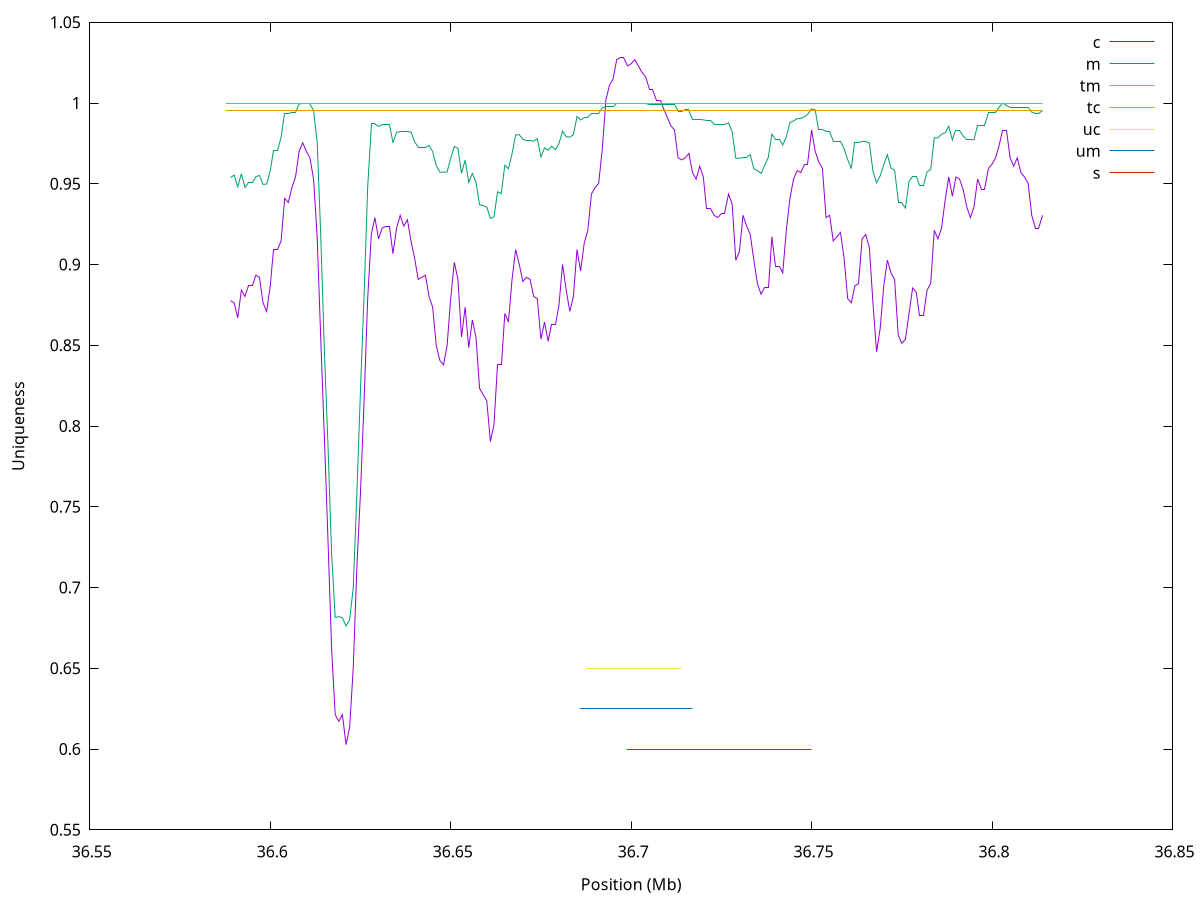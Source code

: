 set terminal postscript eps color size 12cm,7cm
set output "chr21.ps"
set xlabel "Position (Mb)"
set ylabel "Uniqueness"
plot[*:*][*:*] "-" t "c" w l, "-" t "m" w l, "-" t "tm" w l, "-" t "tc" w l, "-" t "uc" w l, "-" t "um" w l, "-" t "s" w l
36.589	0.8776
36.59	0.8763
36.591	0.8670
36.592	0.8842
36.593	0.8802
36.594	0.8868
36.595	0.8868
36.596	0.8934
36.597	0.8921
36.598	0.8763
36.599	0.8710
36.6	0.8868
36.601	0.9093
36.602	0.9093
36.603	0.9146
36.604	0.9410
36.605	0.9384
36.606	0.9476
36.607	0.9542
36.608	0.9701
36.609	0.9754
36.61	0.9701
36.611	0.9661
36.612	0.9529
36.613	0.9172
36.614	0.8538
36.615	0.7930
36.616	0.7296
36.617	0.6622
36.618	0.6212
36.619	0.6172
36.62	0.6212
36.621	0.6027
36.622	0.6133
36.623	0.6503
36.624	0.7124
36.625	0.7586
36.626	0.8155
36.627	0.8789
36.628	0.9186
36.629	0.9291
36.63	0.9159
36.631	0.9225
36.632	0.9238
36.633	0.9238
36.634	0.9067
36.635	0.9225
36.636	0.9305
36.637	0.9238
36.638	0.9278
36.639	0.9146
36.64	0.9040
36.641	0.8908
36.642	0.8921
36.643	0.8934
36.644	0.8802
36.645	0.8736
36.646	0.8498
36.647	0.8406
36.648	0.8379
36.649	0.8498
36.65	0.8789
36.651	0.9014
36.652	0.8908
36.653	0.8551
36.654	0.8736
36.655	0.8485
36.656	0.8657
36.657	0.8551
36.658	0.8234
36.659	0.8194
36.66	0.8155
36.661	0.7904
36.662	0.8009
36.663	0.8379
36.664	0.8379
36.665	0.8697
36.666	0.8644
36.667	0.8908
36.668	0.9093
36.669	0.9001
36.67	0.8895
36.671	0.8921
36.672	0.8908
36.673	0.8802
36.674	0.8789
36.675	0.8538
36.676	0.8644
36.677	0.8525
36.678	0.8630
36.679	0.8630
36.68	0.8749
36.681	0.9001
36.682	0.8842
36.683	0.8710
36.684	0.8802
36.685	0.9093
36.686	0.8961
36.687	0.9133
36.688	0.9212
36.689	0.9437
36.69	0.9476
36.691	0.9503
36.692	0.9714
36.693	1.0018
36.694	1.0111
36.695	1.0150
36.696	1.0269
36.697	1.0283
36.698	1.0283
36.699	1.0230
36.7	1.0243
36.701	1.0269
36.702	1.0230
36.703	1.0190
36.704	1.0164
36.705	1.0084
36.706	1.0084
36.707	1.0018
36.708	1.0018
36.709	0.9965
36.71	0.9912
36.711	0.9860
36.712	0.9833
36.713	0.9661
36.714	0.9648
36.715	0.9661
36.716	0.9688
36.717	0.9569
36.718	0.9529
36.719	0.9609
36.72	0.9542
36.721	0.9344
36.722	0.9344
36.723	0.9305
36.724	0.9291
36.725	0.9318
36.726	0.9318
36.727	0.9437
36.728	0.9371
36.729	0.9027
36.73	0.9080
36.731	0.9305
36.732	0.9238
36.733	0.9186
36.734	0.9027
36.735	0.8882
36.736	0.8816
36.737	0.8855
36.738	0.8855
36.739	0.9172
36.74	0.8987
36.741	0.8987
36.742	0.8948
36.743	0.9212
36.744	0.9410
36.745	0.9529
36.746	0.9582
36.747	0.9569
36.748	0.9622
36.749	0.9622
36.75	0.9833
36.751	0.9701
36.752	0.9635
36.753	0.9595
36.754	0.9291
36.755	0.9305
36.756	0.9146
36.757	0.9172
36.758	0.9199
36.759	0.9040
36.76	0.8789
36.761	0.8763
36.762	0.8868
36.763	0.8882
36.764	0.9159
36.765	0.9186
36.766	0.9106
36.767	0.8763
36.768	0.8459
36.769	0.8604
36.77	0.8868
36.771	0.9027
36.772	0.8948
36.773	0.8908
36.774	0.8564
36.775	0.8512
36.776	0.8538
36.777	0.8697
36.778	0.8855
36.779	0.8829
36.78	0.8683
36.781	0.8683
36.782	0.8842
36.783	0.8882
36.784	0.9212
36.785	0.9159
36.786	0.9225
36.787	0.9397
36.788	0.9542
36.789	0.9423
36.79	0.9542
36.791	0.9529
36.792	0.9463
36.793	0.9357
36.794	0.9291
36.795	0.9357
36.796	0.9529
36.797	0.9463
36.798	0.9463
36.799	0.9595
36.8	0.9622
36.801	0.9661
36.802	0.9741
36.803	0.9833
36.804	0.9833
36.805	0.9661
36.806	0.9609
36.807	0.9661
36.808	0.9569
36.809	0.9542
36.81	0.9503
36.811	0.9305
36.812	0.9225
36.813	0.9225
36.814	0.9305
e
36.589	0.953821
36.59	0.955389
36.591	0.948166
36.592	0.95618
36.593	0.947749
36.594	0.950539
36.595	0.950539
36.596	0.954373
36.597	0.955173
36.598	0.949619
36.599	0.949844
36.6	0.958069
36.601	0.970327
36.602	0.970327
36.603	0.978758
36.604	0.993471
36.605	0.993471
36.606	0.993871
36.607	0.993871
36.608	0.999425
36.609	0.9996
36.61	0.9996
36.611	0.9996
36.612	0.995508
36.613	0.975903
36.614	0.917936
36.615	0.846904
36.616	0.788085
36.617	0.720832
36.618	0.681532
36.619	0.681932
36.62	0.681282
36.621	0.676125
36.622	0.680217
36.623	0.699822
36.624	0.757789
36.625	0.82233
36.626	0.88085
36.627	0.948103
36.628	0.987402
36.629	0.987402
36.63	0.985477
36.631	0.98675
36.632	0.98675
36.633	0.98675
36.634	0.975376
36.635	0.981867
36.636	0.982167
36.637	0.982167
36.638	0.982167
36.639	0.981984
36.64	0.975992
36.641	0.972673
36.642	0.972673
36.643	0.972673
36.644	0.973787
36.645	0.969973
36.646	0.9612
36.647	0.957246
36.648	0.957146
36.649	0.957329
36.65	0.965896
36.651	0.973099
36.652	0.971974
36.653	0.95655
36.654	0.964654
36.655	0.95096
36.656	0.956403
36.657	0.951088
36.658	0.936998
36.659	0.936509
36.66	0.93557
36.661	0.928525
36.662	0.92965
36.663	0.945074
36.664	0.94396
36.665	0.961467
36.666	0.959296
36.667	0.968566
36.668	0.980301
36.669	0.980389
36.67	0.977537
36.671	0.976893
36.672	0.976893
36.673	0.976353
36.674	0.977983
36.675	0.966716
36.676	0.972217
36.677	0.970816
36.678	0.973271
36.679	0.971106
36.68	0.974898
36.681	0.982587
36.682	0.979129
36.683	0.978918
36.684	0.980358
36.685	0.991625
36.686	0.989564
36.687	0.990965
36.688	0.990965
36.689	0.99353
36.69	0.99353
36.691	0.99353
36.692	0.996988
36.693	0.997738
36.694	0.997938
36.695	0.997938
36.696	1
36.697	1
36.698	1
36.699	1
36.7	1
36.701	1
36.702	1
36.703	1
36.704	1
36.705	0.999183
36.706	0.999183
36.707	0.999183
36.708	0.999183
36.709	0.999183
36.71	0.999183
36.711	0.999183
36.712	0.999183
36.713	0.994904
36.714	0.994904
36.715	0.995721
36.716	0.995721
36.717	0.989729
36.718	0.989729
36.719	0.989729
36.72	0.989629
36.721	0.988947
36.722	0.988947
36.723	0.98664
36.724	0.98664
36.725	0.98664
36.726	0.98664
36.727	0.987738
36.728	0.982015
36.729	0.965766
36.73	0.965866
36.731	0.966549
36.732	0.966549
36.733	0.968067
36.734	0.959288
36.735	0.958204
36.736	0.95645
36.737	0.961343
36.738	0.966322
36.739	0.980778
36.74	0.977624
36.741	0.977624
36.742	0.974036
36.743	0.979104
36.744	0.987883
36.745	0.988967
36.746	0.990722
36.747	0.990722
36.748	0.991465
36.749	0.993258
36.75	0.996412
36.751	0.995812
36.752	0.983476
36.753	0.983476
36.754	0.982363
36.755	0.982363
36.756	0.976143
36.757	0.976143
36.758	0.976143
36.759	0.971857
36.76	0.964964
36.761	0.959371
36.762	0.975295
36.763	0.975295
36.764	0.976408
36.765	0.976408
36.766	0.975275
36.767	0.957888
36.768	0.950609
36.769	0.954895
36.77	0.961788
36.771	0.96798
36.772	0.959673
36.773	0.958428
36.774	0.938622
36.775	0.938622
36.776	0.934973
36.777	0.951443
36.778	0.95468
36.779	0.95468
36.78	0.949171
36.781	0.949171
36.782	0.957479
36.783	0.958723
36.784	0.978529
36.785	0.978429
36.786	0.980693
36.787	0.981609
36.788	0.985652
36.789	0.977249
36.79	0.982757
36.791	0.982757
36.792	0.979518
36.793	0.977158
36.794	0.977158
36.795	0.977258
36.796	0.985998
36.797	0.985998
36.798	0.985998
36.799	0.994401
36.8	0.994401
36.801	0.994401
36.802	0.99764
36.803	1
36.804	0.998452
36.805	0.997218
36.806	0.997218
36.807	0.997218
36.808	0.997218
36.809	0.997218
36.81	0.997218
36.811	0.994388
36.812	0.993704
36.813	0.993704
36.814	0.995253
e
36.588001	1
36.814000	1
e
36.588001	0.9951
36.814000	0.9951
e
36.688001	0.65
36.714000	0.65
e
36.686001	0.625
36.717000	0.625
e
36.699115	0.6
36.749917	0.6
